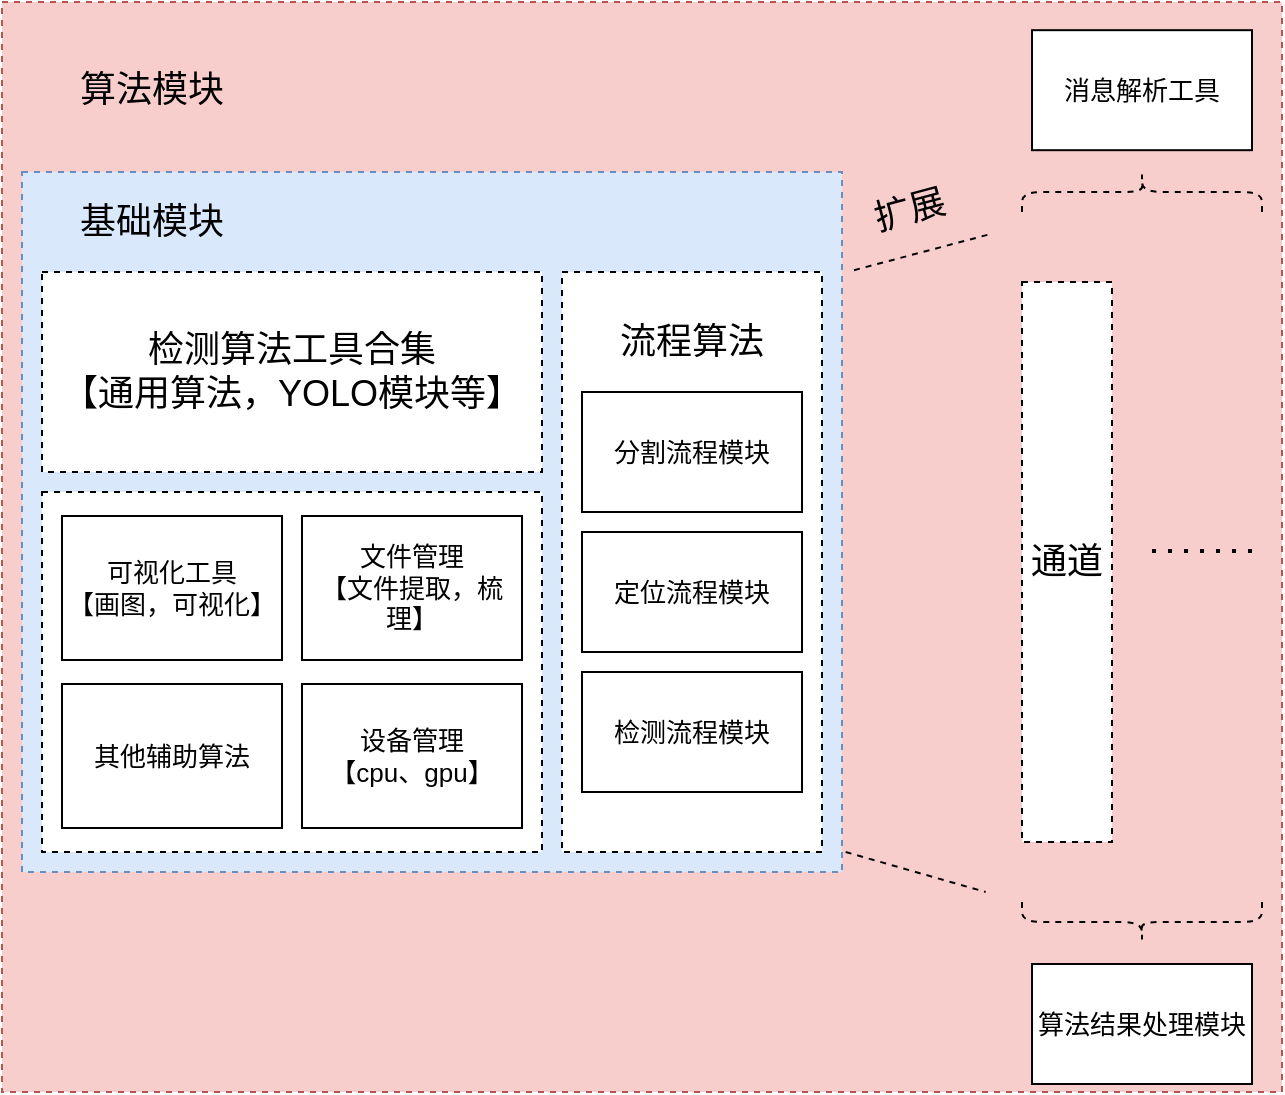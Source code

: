 <mxfile version="16.5.1" type="device"><diagram id="AmwCFVuZ-LNdEWOV48Yp" name="Page-1"><mxGraphModel dx="946" dy="680" grid="1" gridSize="10" guides="1" tooltips="1" connect="1" arrows="1" fold="1" page="1" pageScale="1" pageWidth="850" pageHeight="1100" math="0" shadow="0"><root><mxCell id="0"/><mxCell id="1" parent="0"/><mxCell id="et5Fxj6X0mLZ9d1jqd5A-40" value="" style="rounded=0;whiteSpace=wrap;html=1;dashed=1;fontSize=18;fillColor=#f8cecc;strokeColor=#b85450;" vertex="1" parent="1"><mxGeometry x="60" y="25" width="640" height="545" as="geometry"/></mxCell><mxCell id="et5Fxj6X0mLZ9d1jqd5A-27" value="" style="rounded=0;whiteSpace=wrap;html=1;dashed=1;fontSize=18;fillColor=#dae8fc;strokeColor=#6c8ebf;" vertex="1" parent="1"><mxGeometry x="70" y="110" width="410" height="350" as="geometry"/></mxCell><mxCell id="et5Fxj6X0mLZ9d1jqd5A-10" value="" style="group" vertex="1" connectable="0" parent="1"><mxGeometry x="80" y="270" width="250" height="180" as="geometry"/></mxCell><mxCell id="et5Fxj6X0mLZ9d1jqd5A-3" value="" style="rounded=0;whiteSpace=wrap;html=1;fontSize=13;dashed=1;" vertex="1" parent="et5Fxj6X0mLZ9d1jqd5A-10"><mxGeometry width="250" height="180" as="geometry"/></mxCell><mxCell id="et5Fxj6X0mLZ9d1jqd5A-4" value="可视化工具&lt;br&gt;【画图，可视化】" style="rounded=0;whiteSpace=wrap;html=1;fontSize=13;" vertex="1" parent="et5Fxj6X0mLZ9d1jqd5A-10"><mxGeometry x="10" y="12" width="110" height="72" as="geometry"/></mxCell><mxCell id="et5Fxj6X0mLZ9d1jqd5A-7" value="文件管理&lt;br&gt;【文件提取，梳理】" style="rounded=0;whiteSpace=wrap;html=1;fontSize=13;" vertex="1" parent="et5Fxj6X0mLZ9d1jqd5A-10"><mxGeometry x="130" y="12" width="110" height="72" as="geometry"/></mxCell><mxCell id="et5Fxj6X0mLZ9d1jqd5A-8" value="其他辅助算法" style="rounded=0;whiteSpace=wrap;html=1;fontSize=13;" vertex="1" parent="et5Fxj6X0mLZ9d1jqd5A-10"><mxGeometry x="10" y="96" width="110" height="72" as="geometry"/></mxCell><mxCell id="et5Fxj6X0mLZ9d1jqd5A-9" value="设备管理&lt;br&gt;【cpu、gpu】" style="rounded=0;whiteSpace=wrap;html=1;fontSize=13;" vertex="1" parent="et5Fxj6X0mLZ9d1jqd5A-10"><mxGeometry x="130" y="96" width="110" height="72" as="geometry"/></mxCell><mxCell id="et5Fxj6X0mLZ9d1jqd5A-11" value="&lt;font style=&quot;font-size: 18px&quot;&gt;检测算法工具合集&lt;br&gt;【通用算法，YOLO模块等】&lt;br&gt;&lt;/font&gt;" style="rounded=0;whiteSpace=wrap;html=1;dashed=1;fontSize=13;" vertex="1" parent="1"><mxGeometry x="80" y="160" width="250" height="100" as="geometry"/></mxCell><mxCell id="et5Fxj6X0mLZ9d1jqd5A-13" value="消息解析工具" style="rounded=0;whiteSpace=wrap;html=1;fontSize=13;" vertex="1" parent="1"><mxGeometry x="575" y="39.09" width="110" height="60" as="geometry"/></mxCell><mxCell id="et5Fxj6X0mLZ9d1jqd5A-14" value="算法结果处理模块" style="rounded=0;whiteSpace=wrap;html=1;fontSize=13;" vertex="1" parent="1"><mxGeometry x="575" y="506" width="110" height="60" as="geometry"/></mxCell><mxCell id="et5Fxj6X0mLZ9d1jqd5A-28" value="" style="group" vertex="1" connectable="0" parent="1"><mxGeometry x="340" y="160" width="130" height="290" as="geometry"/></mxCell><mxCell id="et5Fxj6X0mLZ9d1jqd5A-18" value="" style="rounded=0;whiteSpace=wrap;html=1;dashed=1;fontSize=18;" vertex="1" parent="et5Fxj6X0mLZ9d1jqd5A-28"><mxGeometry width="130" height="290" as="geometry"/></mxCell><mxCell id="et5Fxj6X0mLZ9d1jqd5A-15" value="分割流程模块" style="rounded=0;whiteSpace=wrap;html=1;fontSize=13;" vertex="1" parent="et5Fxj6X0mLZ9d1jqd5A-28"><mxGeometry x="10" y="60" width="110" height="60" as="geometry"/></mxCell><mxCell id="et5Fxj6X0mLZ9d1jqd5A-16" value="定位流程模块" style="rounded=0;whiteSpace=wrap;html=1;fontSize=13;" vertex="1" parent="et5Fxj6X0mLZ9d1jqd5A-28"><mxGeometry x="10" y="130" width="110" height="60" as="geometry"/></mxCell><mxCell id="et5Fxj6X0mLZ9d1jqd5A-17" value="检测流程模块" style="rounded=0;whiteSpace=wrap;html=1;fontSize=13;" vertex="1" parent="et5Fxj6X0mLZ9d1jqd5A-28"><mxGeometry x="10" y="200" width="110" height="60" as="geometry"/></mxCell><mxCell id="et5Fxj6X0mLZ9d1jqd5A-19" value="流程算法" style="text;html=1;strokeColor=none;fillColor=none;align=center;verticalAlign=middle;whiteSpace=wrap;rounded=0;dashed=1;fontSize=18;" vertex="1" parent="et5Fxj6X0mLZ9d1jqd5A-28"><mxGeometry x="25" y="20" width="80" height="30" as="geometry"/></mxCell><mxCell id="et5Fxj6X0mLZ9d1jqd5A-29" value="基础模块" style="text;html=1;strokeColor=none;fillColor=none;align=center;verticalAlign=middle;whiteSpace=wrap;rounded=0;dashed=1;fontSize=18;" vertex="1" parent="1"><mxGeometry x="80" y="120" width="110" height="30" as="geometry"/></mxCell><mxCell id="et5Fxj6X0mLZ9d1jqd5A-30" value="" style="shape=curlyBracket;whiteSpace=wrap;html=1;rounded=1;dashed=1;fontSize=18;rotation=90;" vertex="1" parent="1"><mxGeometry x="620" y="60" width="20" height="120" as="geometry"/></mxCell><mxCell id="et5Fxj6X0mLZ9d1jqd5A-31" value="" style="shape=curlyBracket;whiteSpace=wrap;html=1;rounded=1;dashed=1;fontSize=18;rotation=-90;" vertex="1" parent="1"><mxGeometry x="620" y="425" width="20" height="120" as="geometry"/></mxCell><mxCell id="et5Fxj6X0mLZ9d1jqd5A-32" value="通道" style="rounded=0;whiteSpace=wrap;html=1;dashed=1;fontSize=18;" vertex="1" parent="1"><mxGeometry x="570" y="165" width="45" height="280" as="geometry"/></mxCell><mxCell id="et5Fxj6X0mLZ9d1jqd5A-33" value="" style="endArrow=none;dashed=1;html=1;dashPattern=1 3;strokeWidth=2;rounded=0;fontSize=18;" edge="1" parent="1"><mxGeometry width="50" height="50" relative="1" as="geometry"><mxPoint x="635" y="299.5" as="sourcePoint"/><mxPoint x="685" y="299.5" as="targetPoint"/></mxGeometry></mxCell><mxCell id="et5Fxj6X0mLZ9d1jqd5A-36" value="" style="endArrow=none;dashed=1;html=1;rounded=0;fontSize=18;" edge="1" parent="1"><mxGeometry width="50" height="50" relative="1" as="geometry"><mxPoint x="481.82" y="450" as="sourcePoint"/><mxPoint x="551.82" y="470" as="targetPoint"/></mxGeometry></mxCell><mxCell id="et5Fxj6X0mLZ9d1jqd5A-38" value="" style="group;rotation=30;" vertex="1" connectable="0" parent="1"><mxGeometry x="480.0" y="99.09" width="71.82" height="71.82" as="geometry"/></mxCell><mxCell id="et5Fxj6X0mLZ9d1jqd5A-35" value="" style="endArrow=none;dashed=1;html=1;rounded=0;fontSize=18;" edge="1" parent="et5Fxj6X0mLZ9d1jqd5A-38"><mxGeometry width="50" height="50" relative="1" as="geometry"><mxPoint x="6" y="60" as="sourcePoint"/><mxPoint x="74" y="42" as="targetPoint"/></mxGeometry></mxCell><mxCell id="et5Fxj6X0mLZ9d1jqd5A-37" value="扩展" style="text;html=1;strokeColor=none;fillColor=none;align=center;verticalAlign=middle;whiteSpace=wrap;rounded=0;dashed=1;fontSize=18;rotation=-15;" vertex="1" parent="et5Fxj6X0mLZ9d1jqd5A-38"><mxGeometry x="4" y="15" width="60" height="30" as="geometry"/></mxCell><mxCell id="et5Fxj6X0mLZ9d1jqd5A-41" value="算法模块" style="text;html=1;strokeColor=none;fillColor=none;align=center;verticalAlign=middle;whiteSpace=wrap;rounded=0;dashed=1;fontSize=18;" vertex="1" parent="1"><mxGeometry x="75" y="51.13" width="120" height="35.91" as="geometry"/></mxCell></root></mxGraphModel></diagram></mxfile>